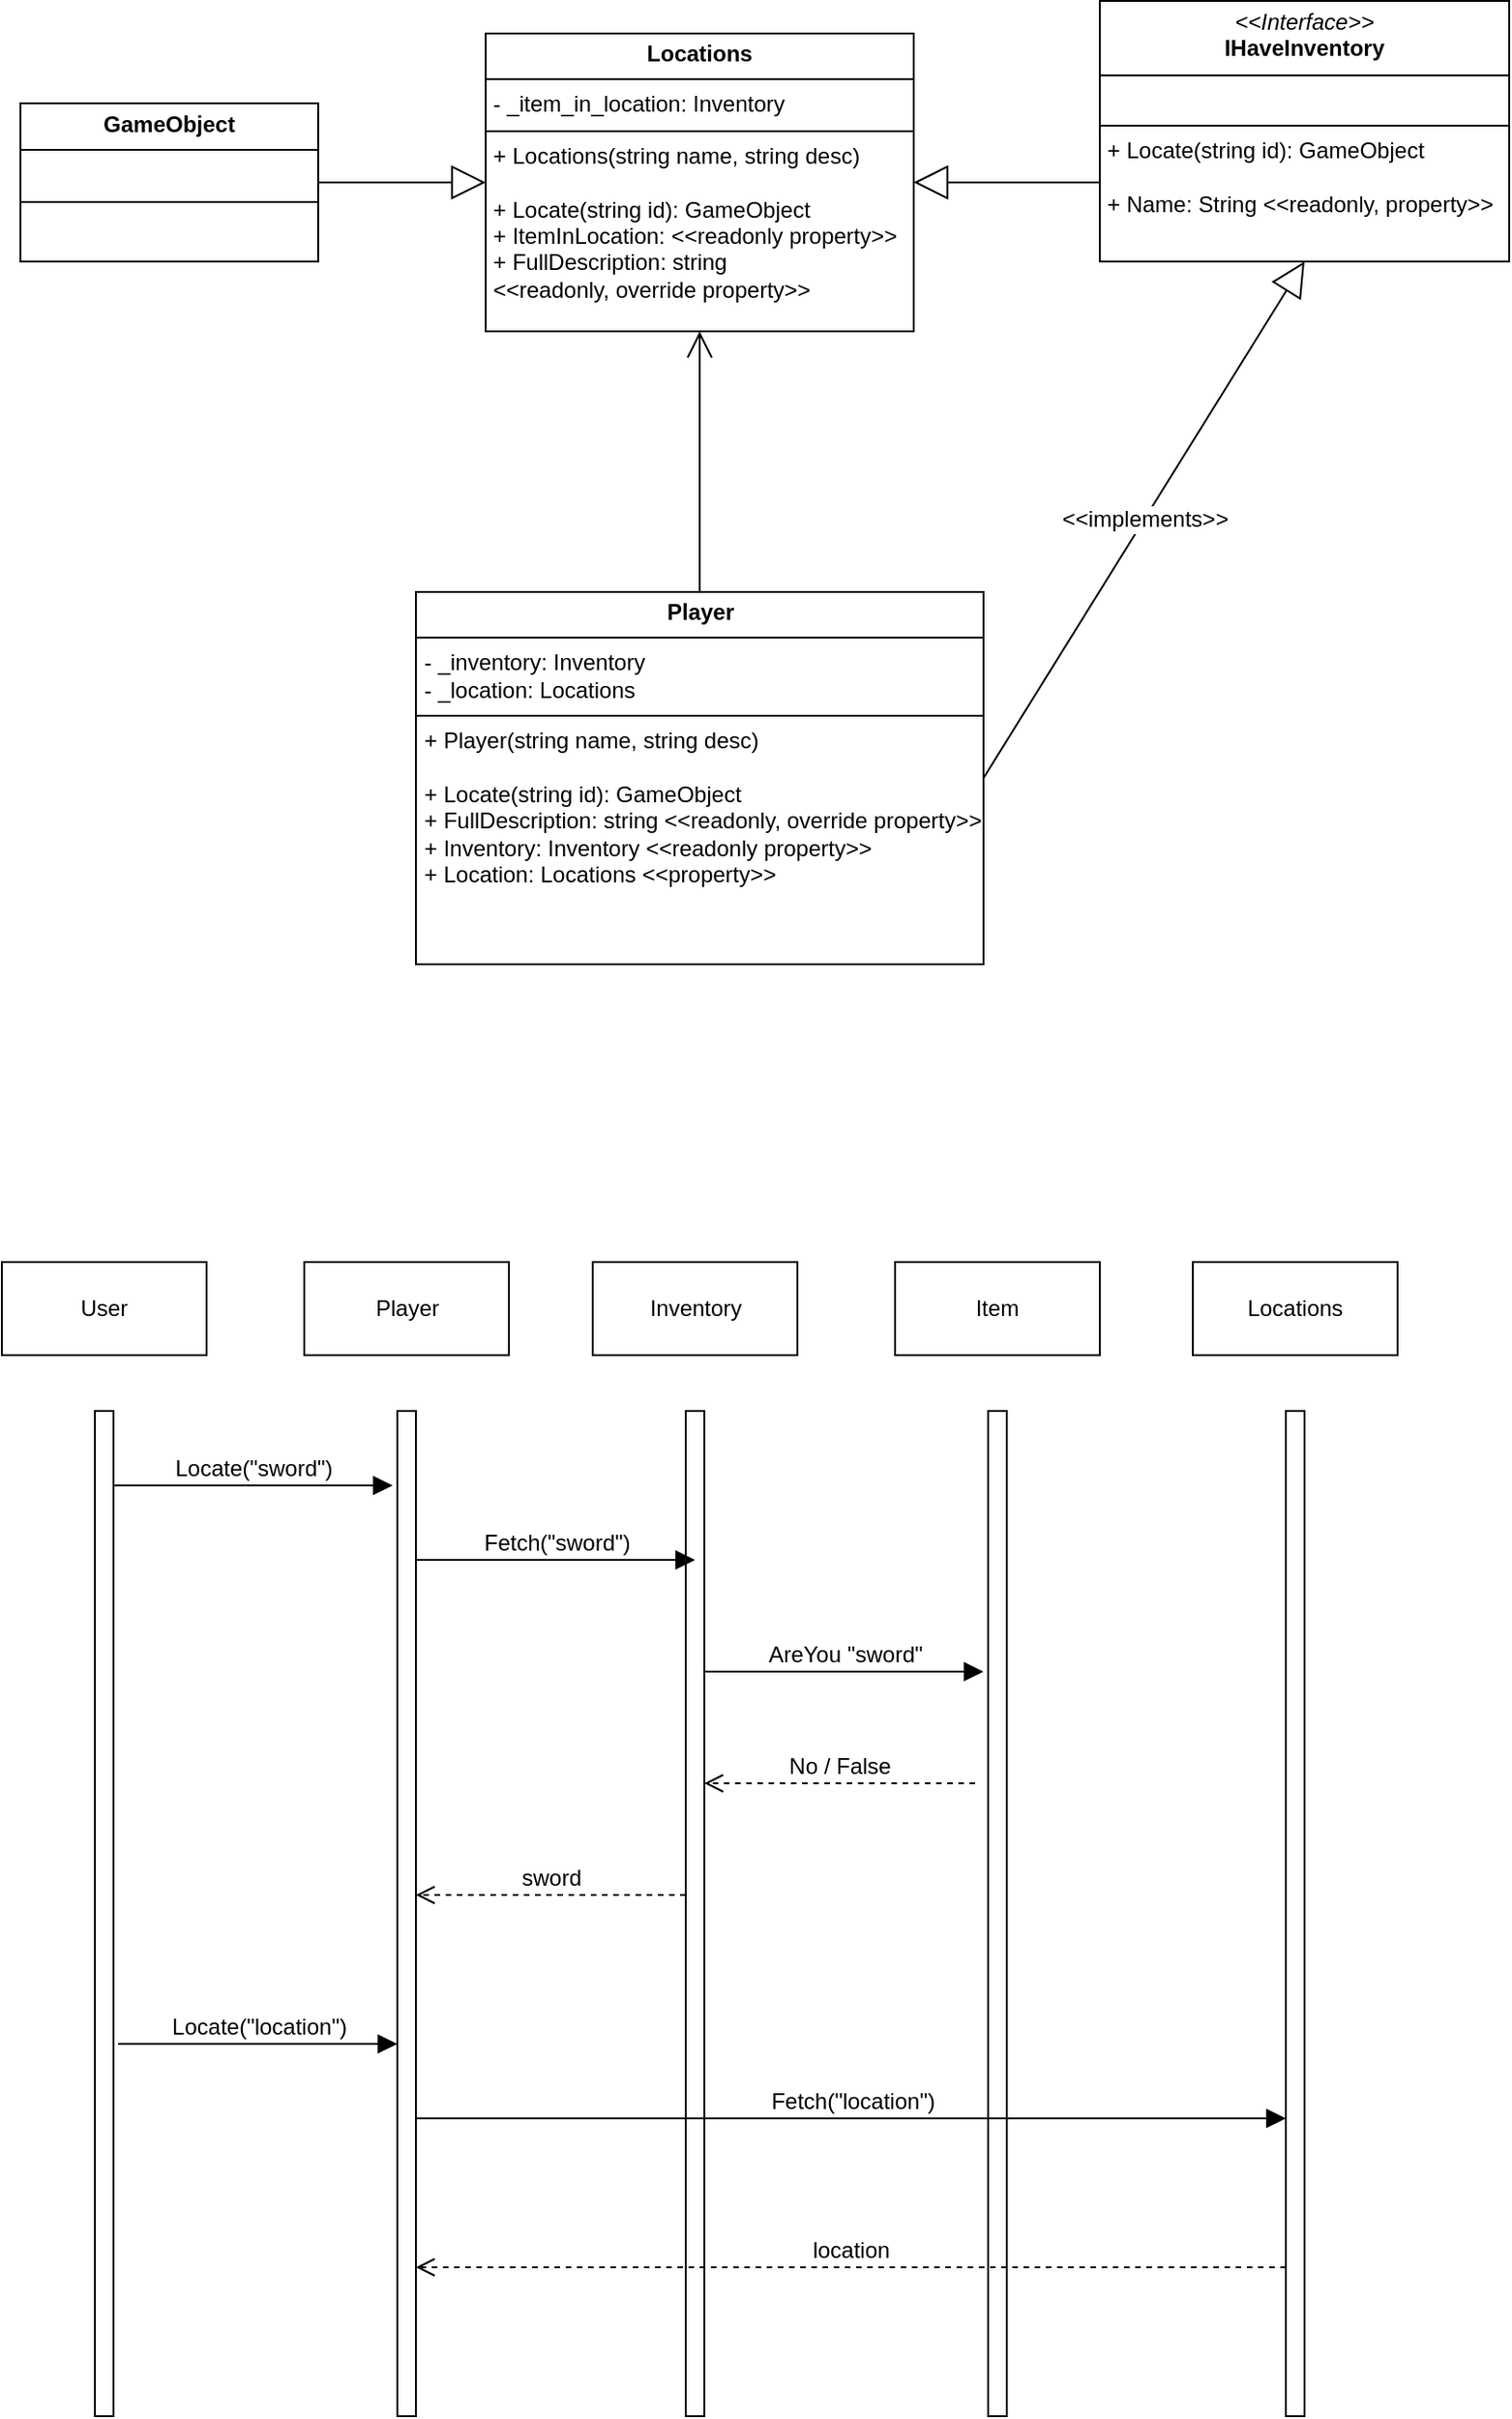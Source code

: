 <mxfile version="24.7.16">
  <diagram name="Page-1" id="JpV5LTgbKMOXTESV9FiV">
    <mxGraphModel dx="1750" dy="1020" grid="1" gridSize="10" guides="1" tooltips="1" connect="1" arrows="1" fold="1" page="1" pageScale="1" pageWidth="850" pageHeight="1100" math="0" shadow="0">
      <root>
        <mxCell id="0" />
        <mxCell id="1" parent="0" />
        <mxCell id="lQlvCfC8ZC_olgcm3rux-1" value="&lt;p style=&quot;margin:0px;margin-top:4px;text-align:center;&quot;&gt;&lt;b&gt;Locations&lt;/b&gt;&lt;/p&gt;&lt;hr size=&quot;1&quot; style=&quot;border-style:solid;&quot;&gt;&lt;p style=&quot;margin:0px;margin-left:4px;&quot;&gt;- _item_in_location: Inventory&lt;/p&gt;&lt;hr size=&quot;1&quot; style=&quot;border-style:solid;&quot;&gt;&lt;p style=&quot;margin:0px;margin-left:4px;&quot;&gt;+ Locations(string name, string desc)&lt;/p&gt;&lt;p style=&quot;margin:0px;margin-left:4px;&quot;&gt;&lt;br&gt;&lt;/p&gt;&lt;p style=&quot;margin:0px;margin-left:4px;&quot;&gt;+ Locate(string id): GameObject&lt;/p&gt;&lt;p style=&quot;margin:0px;margin-left:4px;&quot;&gt;+ ItemInLocation: &amp;lt;&amp;lt;readonly property&amp;gt;&amp;gt;&lt;/p&gt;&lt;p style=&quot;margin:0px;margin-left:4px;&quot;&gt;+ FullDescription: string&amp;nbsp;&lt;/p&gt;&lt;p style=&quot;margin:0px;margin-left:4px;&quot;&gt;&amp;lt;&amp;lt;readonly, override property&amp;gt;&amp;gt;&lt;/p&gt;" style="verticalAlign=top;align=left;overflow=fill;html=1;whiteSpace=wrap;" vertex="1" parent="1">
          <mxGeometry x="330" y="320" width="230" height="160" as="geometry" />
        </mxCell>
        <mxCell id="lQlvCfC8ZC_olgcm3rux-2" value="&lt;p style=&quot;margin:0px;margin-top:4px;text-align:center;&quot;&gt;&lt;b&gt;GameObject&lt;/b&gt;&lt;/p&gt;&lt;hr size=&quot;1&quot; style=&quot;border-style:solid;&quot;&gt;&lt;p style=&quot;margin:0px;margin-left:4px;&quot;&gt;&amp;nbsp;&lt;/p&gt;&lt;hr size=&quot;1&quot; style=&quot;border-style:solid;&quot;&gt;&lt;p style=&quot;margin:0px;margin-left:4px;&quot;&gt;&amp;nbsp;&lt;/p&gt;" style="verticalAlign=top;align=left;overflow=fill;html=1;whiteSpace=wrap;" vertex="1" parent="1">
          <mxGeometry x="80" y="357.5" width="160" height="85" as="geometry" />
        </mxCell>
        <mxCell id="lQlvCfC8ZC_olgcm3rux-3" value="" style="endArrow=block;endSize=16;endFill=0;html=1;rounded=0;fontSize=12;curved=1;entryX=0;entryY=0.5;entryDx=0;entryDy=0;exitX=1;exitY=0.5;exitDx=0;exitDy=0;" edge="1" parent="1" source="lQlvCfC8ZC_olgcm3rux-2" target="lQlvCfC8ZC_olgcm3rux-1">
          <mxGeometry width="160" relative="1" as="geometry">
            <mxPoint x="40" y="300" as="sourcePoint" />
            <mxPoint x="200" y="300" as="targetPoint" />
          </mxGeometry>
        </mxCell>
        <mxCell id="lQlvCfC8ZC_olgcm3rux-5" value="" style="endArrow=block;endSize=16;endFill=0;html=1;rounded=0;fontSize=12;curved=1;entryX=1;entryY=0.5;entryDx=0;entryDy=0;exitX=0;exitY=0.5;exitDx=0;exitDy=0;" edge="1" parent="1" target="lQlvCfC8ZC_olgcm3rux-1">
          <mxGeometry width="160" relative="1" as="geometry">
            <mxPoint x="660" y="400" as="sourcePoint" />
            <mxPoint x="340" y="410" as="targetPoint" />
          </mxGeometry>
        </mxCell>
        <mxCell id="lQlvCfC8ZC_olgcm3rux-6" value="&lt;p style=&quot;margin:0px;margin-top:4px;text-align:center;&quot;&gt;&lt;b&gt;Player&lt;/b&gt;&lt;/p&gt;&lt;hr size=&quot;1&quot; style=&quot;border-style:solid;&quot;&gt;&lt;p style=&quot;margin:0px;margin-left:4px;&quot;&gt;- _inventory: Inventory&lt;/p&gt;&lt;p style=&quot;margin:0px;margin-left:4px;&quot;&gt;- _location: Locations&lt;/p&gt;&lt;hr size=&quot;1&quot; style=&quot;border-style:solid;&quot;&gt;&lt;p style=&quot;margin:0px;margin-left:4px;&quot;&gt;+ Player(string name, string desc)&lt;/p&gt;&lt;p style=&quot;margin:0px;margin-left:4px;&quot;&gt;&lt;br&gt;&lt;/p&gt;&lt;p style=&quot;margin:0px;margin-left:4px;&quot;&gt;+ Locate(string id): GameObject&lt;/p&gt;&lt;p style=&quot;margin:0px;margin-left:4px;&quot;&gt;+ FullDescription: string &amp;lt;&amp;lt;readonly, override property&amp;gt;&amp;gt;&lt;/p&gt;&lt;p style=&quot;margin:0px;margin-left:4px;&quot;&gt;+ Inventory: Inventory &amp;lt;&amp;lt;readonly property&amp;gt;&amp;gt;&lt;/p&gt;&lt;p style=&quot;margin:0px;margin-left:4px;&quot;&gt;+ Location: Locations &amp;lt;&amp;lt;property&amp;gt;&amp;gt;&lt;/p&gt;&lt;p style=&quot;margin:0px;margin-left:4px;&quot;&gt;&lt;br&gt;&lt;/p&gt;&lt;p style=&quot;margin:0px;margin-left:4px;&quot;&gt;&lt;br&gt;&lt;/p&gt;" style="verticalAlign=top;align=left;overflow=fill;html=1;whiteSpace=wrap;" vertex="1" parent="1">
          <mxGeometry x="292.5" y="620" width="305" height="200" as="geometry" />
        </mxCell>
        <mxCell id="lQlvCfC8ZC_olgcm3rux-7" value="" style="endArrow=open;endFill=1;endSize=12;html=1;rounded=0;fontSize=12;curved=1;entryX=0.5;entryY=1;entryDx=0;entryDy=0;exitX=0.5;exitY=0;exitDx=0;exitDy=0;" edge="1" parent="1" source="lQlvCfC8ZC_olgcm3rux-6" target="lQlvCfC8ZC_olgcm3rux-1">
          <mxGeometry width="160" relative="1" as="geometry">
            <mxPoint x="380" y="490" as="sourcePoint" />
            <mxPoint x="540" y="490" as="targetPoint" />
          </mxGeometry>
        </mxCell>
        <mxCell id="lQlvCfC8ZC_olgcm3rux-8" value="" style="html=1;points=[[0,0,0,0,5],[0,1,0,0,-5],[1,0,0,0,5],[1,1,0,0,-5]];perimeter=orthogonalPerimeter;outlineConnect=0;targetShapes=umlLifeline;portConstraint=eastwest;newEdgeStyle={&quot;curved&quot;:0,&quot;rounded&quot;:0};" vertex="1" parent="1">
          <mxGeometry x="120" y="1060" width="10" height="540" as="geometry" />
        </mxCell>
        <mxCell id="lQlvCfC8ZC_olgcm3rux-9" value="Locate(&quot;sword&quot;)" style="html=1;verticalAlign=bottom;endArrow=block;curved=0;rounded=0;fontSize=12;startSize=8;endSize=8;" edge="1" parent="1" source="lQlvCfC8ZC_olgcm3rux-8">
          <mxGeometry relative="1" as="geometry">
            <mxPoint x="200" y="1065" as="sourcePoint" />
            <mxPoint x="280" y="1100" as="targetPoint" />
          </mxGeometry>
        </mxCell>
        <mxCell id="lQlvCfC8ZC_olgcm3rux-10" value="sword" style="html=1;verticalAlign=bottom;endArrow=open;dashed=1;endSize=8;curved=0;rounded=0;fontSize=12;" edge="1" parent="1">
          <mxGeometry relative="1" as="geometry">
            <mxPoint x="292.5" y="1320" as="targetPoint" />
            <mxPoint x="437.5" y="1320" as="sourcePoint" />
          </mxGeometry>
        </mxCell>
        <mxCell id="lQlvCfC8ZC_olgcm3rux-11" value="" style="html=1;points=[[0,0,0,0,5],[0,1,0,0,-5],[1,0,0,0,5],[1,1,0,0,-5]];perimeter=orthogonalPerimeter;outlineConnect=0;targetShapes=umlLifeline;portConstraint=eastwest;newEdgeStyle={&quot;curved&quot;:0,&quot;rounded&quot;:0};" vertex="1" parent="1">
          <mxGeometry x="282.5" y="1060" width="10" height="540" as="geometry" />
        </mxCell>
        <mxCell id="lQlvCfC8ZC_olgcm3rux-12" value="User" style="html=1;whiteSpace=wrap;" vertex="1" parent="1">
          <mxGeometry x="70" y="980" width="110" height="50" as="geometry" />
        </mxCell>
        <mxCell id="lQlvCfC8ZC_olgcm3rux-13" value="Player" style="html=1;whiteSpace=wrap;" vertex="1" parent="1">
          <mxGeometry x="232.5" y="980" width="110" height="50" as="geometry" />
        </mxCell>
        <mxCell id="lQlvCfC8ZC_olgcm3rux-14" value="" style="html=1;points=[[0,0,0,0,5],[0,1,0,0,-5],[1,0,0,0,5],[1,1,0,0,-5]];perimeter=orthogonalPerimeter;outlineConnect=0;targetShapes=umlLifeline;portConstraint=eastwest;newEdgeStyle={&quot;curved&quot;:0,&quot;rounded&quot;:0};" vertex="1" parent="1">
          <mxGeometry x="437.5" y="1060" width="10" height="540" as="geometry" />
        </mxCell>
        <mxCell id="lQlvCfC8ZC_olgcm3rux-17" value="" style="html=1;points=[[0,0,0,0,5],[0,1,0,0,-5],[1,0,0,0,5],[1,1,0,0,-5]];perimeter=orthogonalPerimeter;outlineConnect=0;targetShapes=umlLifeline;portConstraint=eastwest;newEdgeStyle={&quot;curved&quot;:0,&quot;rounded&quot;:0};" vertex="1" parent="1">
          <mxGeometry x="600" y="1060" width="10" height="540" as="geometry" />
        </mxCell>
        <mxCell id="lQlvCfC8ZC_olgcm3rux-18" value="Inventory" style="html=1;whiteSpace=wrap;" vertex="1" parent="1">
          <mxGeometry x="387.5" y="980" width="110" height="50" as="geometry" />
        </mxCell>
        <mxCell id="lQlvCfC8ZC_olgcm3rux-19" value="Item" style="html=1;whiteSpace=wrap;" vertex="1" parent="1">
          <mxGeometry x="550" y="980" width="110" height="50" as="geometry" />
        </mxCell>
        <mxCell id="lQlvCfC8ZC_olgcm3rux-20" value="" style="html=1;points=[[0,0,0,0,5],[0,1,0,0,-5],[1,0,0,0,5],[1,1,0,0,-5]];perimeter=orthogonalPerimeter;outlineConnect=0;targetShapes=umlLifeline;portConstraint=eastwest;newEdgeStyle={&quot;curved&quot;:0,&quot;rounded&quot;:0};" vertex="1" parent="1">
          <mxGeometry x="760" y="1060" width="10" height="540" as="geometry" />
        </mxCell>
        <mxCell id="lQlvCfC8ZC_olgcm3rux-21" value="Locations" style="html=1;whiteSpace=wrap;" vertex="1" parent="1">
          <mxGeometry x="710" y="980" width="110" height="50" as="geometry" />
        </mxCell>
        <mxCell id="lQlvCfC8ZC_olgcm3rux-22" value="Fetch(&quot;sword&quot;)" style="html=1;verticalAlign=bottom;endArrow=block;curved=0;rounded=0;fontSize=12;startSize=8;endSize=8;" edge="1" parent="1">
          <mxGeometry relative="1" as="geometry">
            <mxPoint x="292.5" y="1140" as="sourcePoint" />
            <mxPoint x="442.5" y="1140" as="targetPoint" />
          </mxGeometry>
        </mxCell>
        <mxCell id="lQlvCfC8ZC_olgcm3rux-23" value="AreYou &quot;sword&quot;" style="html=1;verticalAlign=bottom;endArrow=block;curved=0;rounded=0;fontSize=12;startSize=8;endSize=8;" edge="1" parent="1">
          <mxGeometry relative="1" as="geometry">
            <mxPoint x="447.5" y="1200" as="sourcePoint" />
            <mxPoint x="597.5" y="1200" as="targetPoint" />
          </mxGeometry>
        </mxCell>
        <mxCell id="lQlvCfC8ZC_olgcm3rux-24" value="No / False" style="html=1;verticalAlign=bottom;endArrow=open;dashed=1;endSize=8;curved=0;rounded=0;fontSize=12;" edge="1" parent="1">
          <mxGeometry relative="1" as="geometry">
            <mxPoint x="447.5" y="1260" as="targetPoint" />
            <mxPoint x="593" y="1260" as="sourcePoint" />
          </mxGeometry>
        </mxCell>
        <mxCell id="lQlvCfC8ZC_olgcm3rux-25" value="Locate(&quot;location&quot;)" style="html=1;verticalAlign=bottom;endArrow=block;curved=0;rounded=0;fontSize=12;startSize=8;endSize=8;" edge="1" parent="1">
          <mxGeometry relative="1" as="geometry">
            <mxPoint x="132.5" y="1400" as="sourcePoint" />
            <mxPoint x="282.5" y="1400" as="targetPoint" />
          </mxGeometry>
        </mxCell>
        <mxCell id="lQlvCfC8ZC_olgcm3rux-26" value="Fetch(&quot;location&quot;)" style="html=1;verticalAlign=bottom;endArrow=block;curved=0;rounded=0;fontSize=12;startSize=8;endSize=8;" edge="1" parent="1" target="lQlvCfC8ZC_olgcm3rux-20">
          <mxGeometry relative="1" as="geometry">
            <mxPoint x="292.5" y="1440" as="sourcePoint" />
            <mxPoint x="442.5" y="1440" as="targetPoint" />
          </mxGeometry>
        </mxCell>
        <mxCell id="lQlvCfC8ZC_olgcm3rux-27" value="location" style="html=1;verticalAlign=bottom;endArrow=open;dashed=1;endSize=8;curved=0;rounded=0;fontSize=12;" edge="1" parent="1" source="lQlvCfC8ZC_olgcm3rux-20">
          <mxGeometry relative="1" as="geometry">
            <mxPoint x="292.5" y="1520" as="targetPoint" />
            <mxPoint x="437.5" y="1520" as="sourcePoint" />
          </mxGeometry>
        </mxCell>
        <mxCell id="lQlvCfC8ZC_olgcm3rux-28" value="&amp;lt;&amp;lt;implements&amp;gt;&amp;gt;" style="endArrow=block;endSize=16;endFill=0;html=1;rounded=0;fontSize=12;curved=1;entryX=0.5;entryY=1;entryDx=0;entryDy=0;exitX=1;exitY=0.5;exitDx=0;exitDy=0;" edge="1" parent="1" source="lQlvCfC8ZC_olgcm3rux-6" target="lQlvCfC8ZC_olgcm3rux-29">
          <mxGeometry width="160" relative="1" as="geometry">
            <mxPoint x="410" y="700" as="sourcePoint" />
            <mxPoint x="740" y="442.5" as="targetPoint" />
          </mxGeometry>
        </mxCell>
        <mxCell id="lQlvCfC8ZC_olgcm3rux-29" value="&lt;p style=&quot;margin:0px;margin-top:4px;text-align:center;&quot;&gt;&lt;i&gt;&amp;lt;&amp;lt;Interface&amp;gt;&amp;gt;&lt;/i&gt;&lt;br&gt;&lt;b&gt;IHaveInventory&lt;/b&gt;&lt;/p&gt;&lt;hr size=&quot;1&quot; style=&quot;border-style:solid;&quot;&gt;&lt;p style=&quot;margin:0px;margin-left:4px;&quot;&gt;&amp;nbsp;&lt;/p&gt;&lt;hr size=&quot;1&quot; style=&quot;border-style:solid;&quot;&gt;&lt;p style=&quot;margin:0px;margin-left:4px;&quot;&gt;+ Locate(string id): GameObject&lt;/p&gt;&lt;p style=&quot;margin:0px;margin-left:4px;&quot;&gt;&lt;br&gt;&lt;/p&gt;&lt;p style=&quot;margin:0px;margin-left:4px;&quot;&gt;+ Name: String &amp;lt;&amp;lt;readonly, property&amp;gt;&amp;gt;&lt;/p&gt;" style="verticalAlign=top;align=left;overflow=fill;html=1;whiteSpace=wrap;" vertex="1" parent="1">
          <mxGeometry x="660" y="302.5" width="220" height="140" as="geometry" />
        </mxCell>
      </root>
    </mxGraphModel>
  </diagram>
</mxfile>
